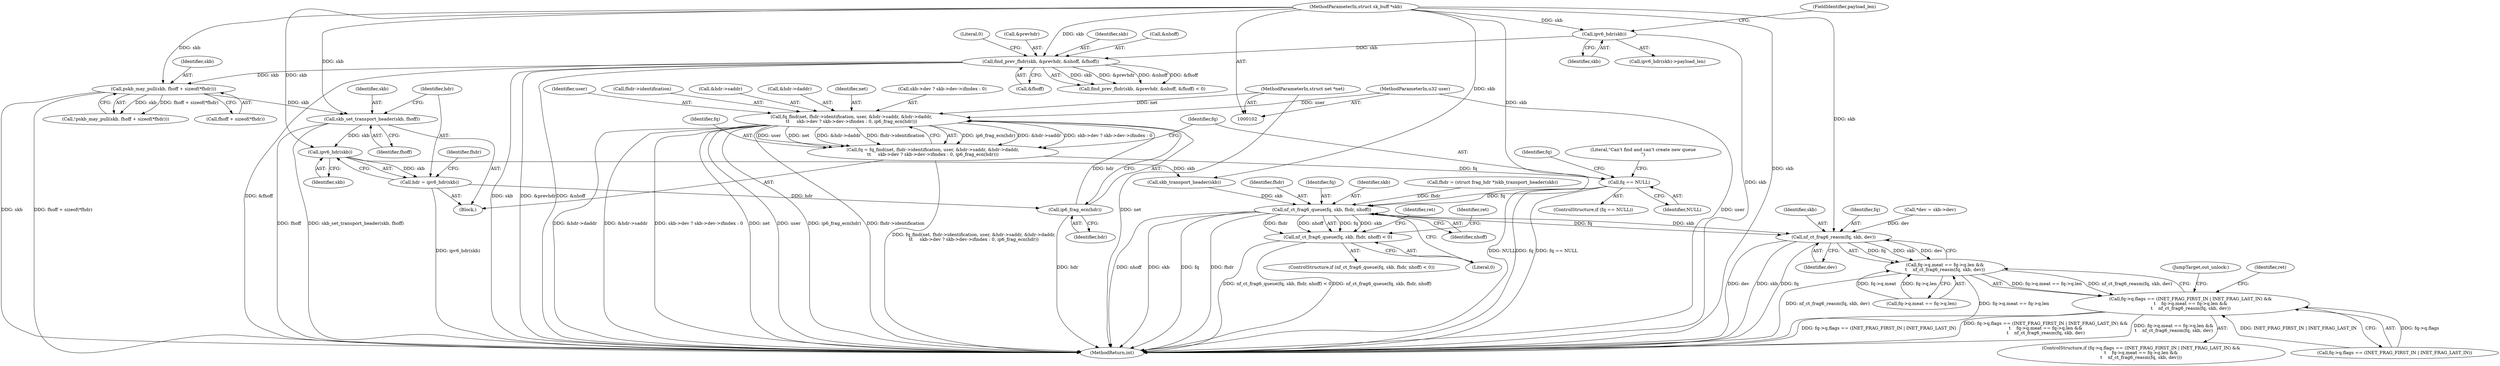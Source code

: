 digraph "0_linux_9b57da0630c9fd36ed7a20fc0f98dc82cc0777fa@pointer" {
"1000172" [label="(Call,fq_find(net, fhdr->identification, user, &hdr->saddr, &hdr->daddr,\n\t\t     skb->dev ? skb->dev->ifindex : 0, ip6_frag_ecn(hdr)))"];
"1000103" [label="(MethodParameterIn,struct net *net)"];
"1000105" [label="(MethodParameterIn,u32 user)"];
"1000196" [label="(Call,ip6_frag_ecn(hdr))"];
"1000160" [label="(Call,hdr = ipv6_hdr(skb))"];
"1000162" [label="(Call,ipv6_hdr(skb))"];
"1000157" [label="(Call,skb_set_transport_header(skb, fhoff))"];
"1000147" [label="(Call,pskb_may_pull(skb, fhoff + sizeof(*fhdr)))"];
"1000134" [label="(Call,find_prev_fhdr(skb, &prevhdr, &nhoff, &fhoff))"];
"1000123" [label="(Call,ipv6_hdr(skb))"];
"1000104" [label="(MethodParameterIn,struct sk_buff *skb)"];
"1000170" [label="(Call,fq = fq_find(net, fhdr->identification, user, &hdr->saddr, &hdr->daddr,\n\t\t     skb->dev ? skb->dev->ifindex : 0, ip6_frag_ecn(hdr)))"];
"1000199" [label="(Call,fq == NULL)"];
"1000217" [label="(Call,nf_ct_frag6_queue(fq, skb, fhdr, nhoff))"];
"1000216" [label="(Call,nf_ct_frag6_queue(fq, skb, fhdr, nhoff) < 0)"];
"1000256" [label="(Call,nf_ct_frag6_reasm(fq, skb, dev))"];
"1000244" [label="(Call,fq->q.meat == fq->q.len &&\n\t    nf_ct_frag6_reasm(fq, skb, dev))"];
"1000234" [label="(Call,fq->q.flags == (INET_FRAG_FIRST_IN | INET_FRAG_LAST_IN) &&\n\t    fq->q.meat == fq->q.len &&\n\t    nf_ct_frag6_reasm(fq, skb, dev))"];
"1000160" [label="(Call,hdr = ipv6_hdr(skb))"];
"1000217" [label="(Call,nf_ct_frag6_queue(fq, skb, fhdr, nhoff))"];
"1000135" [label="(Identifier,skb)"];
"1000157" [label="(Call,skb_set_transport_header(skb, fhoff))"];
"1000219" [label="(Identifier,skb)"];
"1000198" [label="(ControlStructure,if (fq == NULL))"];
"1000263" [label="(JumpTarget,out_unlock:)"];
"1000104" [label="(MethodParameterIn,struct sk_buff *skb)"];
"1000138" [label="(Call,&nhoff)"];
"1000103" [label="(MethodParameterIn,struct net *net)"];
"1000197" [label="(Identifier,hdr)"];
"1000163" [label="(Identifier,skb)"];
"1000158" [label="(Identifier,skb)"];
"1000146" [label="(Call,!pskb_may_pull(skb, fhoff + sizeof(*fhdr)))"];
"1000245" [label="(Call,fq->q.meat == fq->q.len)"];
"1000261" [label="(Identifier,ret)"];
"1000225" [label="(Identifier,ret)"];
"1000161" [label="(Identifier,hdr)"];
"1000215" [label="(ControlStructure,if (nf_ct_frag6_queue(fq, skb, fhdr, nhoff) < 0))"];
"1000142" [label="(Literal,0)"];
"1000201" [label="(Identifier,NULL)"];
"1000257" [label="(Identifier,fq)"];
"1000162" [label="(Call,ipv6_hdr(skb))"];
"1000122" [label="(Call,ipv6_hdr(skb)->payload_len)"];
"1000280" [label="(MethodReturn,int)"];
"1000177" [label="(Identifier,user)"];
"1000199" [label="(Call,fq == NULL)"];
"1000108" [label="(Call,*dev = skb->dev)"];
"1000204" [label="(Literal,\"Can't find and can't create new queue\n\")"];
"1000148" [label="(Identifier,skb)"];
"1000216" [label="(Call,nf_ct_frag6_queue(fq, skb, fhdr, nhoff) < 0)"];
"1000136" [label="(Call,&prevhdr)"];
"1000256" [label="(Call,nf_ct_frag6_reasm(fq, skb, dev))"];
"1000125" [label="(FieldIdentifier,payload_len)"];
"1000170" [label="(Call,fq = fq_find(net, fhdr->identification, user, &hdr->saddr, &hdr->daddr,\n\t\t     skb->dev ? skb->dev->ifindex : 0, ip6_frag_ecn(hdr)))"];
"1000165" [label="(Identifier,fhdr)"];
"1000168" [label="(Call,skb_transport_header(skb))"];
"1000140" [label="(Call,&fhoff)"];
"1000200" [label="(Identifier,fq)"];
"1000196" [label="(Call,ip6_frag_ecn(hdr))"];
"1000159" [label="(Identifier,fhoff)"];
"1000134" [label="(Call,find_prev_fhdr(skb, &prevhdr, &nhoff, &fhoff))"];
"1000174" [label="(Call,fhdr->identification)"];
"1000149" [label="(Call,fhoff + sizeof(*fhdr))"];
"1000230" [label="(Identifier,ret)"];
"1000258" [label="(Identifier,skb)"];
"1000133" [label="(Call,find_prev_fhdr(skb, &prevhdr, &nhoff, &fhoff) < 0)"];
"1000164" [label="(Call,fhdr = (struct frag_hdr *)skb_transport_header(skb))"];
"1000178" [label="(Call,&hdr->saddr)"];
"1000172" [label="(Call,fq_find(net, fhdr->identification, user, &hdr->saddr, &hdr->daddr,\n\t\t     skb->dev ? skb->dev->ifindex : 0, ip6_frag_ecn(hdr)))"];
"1000182" [label="(Call,&hdr->daddr)"];
"1000222" [label="(Literal,0)"];
"1000173" [label="(Identifier,net)"];
"1000186" [label="(Call,skb->dev ? skb->dev->ifindex : 0)"];
"1000233" [label="(ControlStructure,if (fq->q.flags == (INET_FRAG_FIRST_IN | INET_FRAG_LAST_IN) &&\n\t    fq->q.meat == fq->q.len &&\n\t    nf_ct_frag6_reasm(fq, skb, dev)))"];
"1000220" [label="(Identifier,fhdr)"];
"1000147" [label="(Call,pskb_may_pull(skb, fhoff + sizeof(*fhdr)))"];
"1000218" [label="(Identifier,fq)"];
"1000259" [label="(Identifier,dev)"];
"1000105" [label="(MethodParameterIn,u32 user)"];
"1000212" [label="(Identifier,fq)"];
"1000221" [label="(Identifier,nhoff)"];
"1000244" [label="(Call,fq->q.meat == fq->q.len &&\n\t    nf_ct_frag6_reasm(fq, skb, dev))"];
"1000235" [label="(Call,fq->q.flags == (INET_FRAG_FIRST_IN | INET_FRAG_LAST_IN))"];
"1000106" [label="(Block,)"];
"1000171" [label="(Identifier,fq)"];
"1000123" [label="(Call,ipv6_hdr(skb))"];
"1000234" [label="(Call,fq->q.flags == (INET_FRAG_FIRST_IN | INET_FRAG_LAST_IN) &&\n\t    fq->q.meat == fq->q.len &&\n\t    nf_ct_frag6_reasm(fq, skb, dev))"];
"1000124" [label="(Identifier,skb)"];
"1000172" -> "1000170"  [label="AST: "];
"1000172" -> "1000196"  [label="CFG: "];
"1000173" -> "1000172"  [label="AST: "];
"1000174" -> "1000172"  [label="AST: "];
"1000177" -> "1000172"  [label="AST: "];
"1000178" -> "1000172"  [label="AST: "];
"1000182" -> "1000172"  [label="AST: "];
"1000186" -> "1000172"  [label="AST: "];
"1000196" -> "1000172"  [label="AST: "];
"1000170" -> "1000172"  [label="CFG: "];
"1000172" -> "1000280"  [label="DDG: &hdr->daddr"];
"1000172" -> "1000280"  [label="DDG: &hdr->saddr"];
"1000172" -> "1000280"  [label="DDG: skb->dev ? skb->dev->ifindex : 0"];
"1000172" -> "1000280"  [label="DDG: net"];
"1000172" -> "1000280"  [label="DDG: user"];
"1000172" -> "1000280"  [label="DDG: ip6_frag_ecn(hdr)"];
"1000172" -> "1000280"  [label="DDG: fhdr->identification"];
"1000172" -> "1000170"  [label="DDG: ip6_frag_ecn(hdr)"];
"1000172" -> "1000170"  [label="DDG: &hdr->saddr"];
"1000172" -> "1000170"  [label="DDG: skb->dev ? skb->dev->ifindex : 0"];
"1000172" -> "1000170"  [label="DDG: user"];
"1000172" -> "1000170"  [label="DDG: net"];
"1000172" -> "1000170"  [label="DDG: &hdr->daddr"];
"1000172" -> "1000170"  [label="DDG: fhdr->identification"];
"1000103" -> "1000172"  [label="DDG: net"];
"1000105" -> "1000172"  [label="DDG: user"];
"1000196" -> "1000172"  [label="DDG: hdr"];
"1000103" -> "1000102"  [label="AST: "];
"1000103" -> "1000280"  [label="DDG: net"];
"1000105" -> "1000102"  [label="AST: "];
"1000105" -> "1000280"  [label="DDG: user"];
"1000196" -> "1000197"  [label="CFG: "];
"1000197" -> "1000196"  [label="AST: "];
"1000196" -> "1000280"  [label="DDG: hdr"];
"1000160" -> "1000196"  [label="DDG: hdr"];
"1000160" -> "1000106"  [label="AST: "];
"1000160" -> "1000162"  [label="CFG: "];
"1000161" -> "1000160"  [label="AST: "];
"1000162" -> "1000160"  [label="AST: "];
"1000165" -> "1000160"  [label="CFG: "];
"1000160" -> "1000280"  [label="DDG: ipv6_hdr(skb)"];
"1000162" -> "1000160"  [label="DDG: skb"];
"1000162" -> "1000163"  [label="CFG: "];
"1000163" -> "1000162"  [label="AST: "];
"1000157" -> "1000162"  [label="DDG: skb"];
"1000104" -> "1000162"  [label="DDG: skb"];
"1000162" -> "1000168"  [label="DDG: skb"];
"1000157" -> "1000106"  [label="AST: "];
"1000157" -> "1000159"  [label="CFG: "];
"1000158" -> "1000157"  [label="AST: "];
"1000159" -> "1000157"  [label="AST: "];
"1000161" -> "1000157"  [label="CFG: "];
"1000157" -> "1000280"  [label="DDG: fhoff"];
"1000157" -> "1000280"  [label="DDG: skb_set_transport_header(skb, fhoff)"];
"1000147" -> "1000157"  [label="DDG: skb"];
"1000104" -> "1000157"  [label="DDG: skb"];
"1000147" -> "1000146"  [label="AST: "];
"1000147" -> "1000149"  [label="CFG: "];
"1000148" -> "1000147"  [label="AST: "];
"1000149" -> "1000147"  [label="AST: "];
"1000146" -> "1000147"  [label="CFG: "];
"1000147" -> "1000280"  [label="DDG: fhoff + sizeof(*fhdr)"];
"1000147" -> "1000280"  [label="DDG: skb"];
"1000147" -> "1000146"  [label="DDG: skb"];
"1000147" -> "1000146"  [label="DDG: fhoff + sizeof(*fhdr)"];
"1000134" -> "1000147"  [label="DDG: skb"];
"1000104" -> "1000147"  [label="DDG: skb"];
"1000134" -> "1000133"  [label="AST: "];
"1000134" -> "1000140"  [label="CFG: "];
"1000135" -> "1000134"  [label="AST: "];
"1000136" -> "1000134"  [label="AST: "];
"1000138" -> "1000134"  [label="AST: "];
"1000140" -> "1000134"  [label="AST: "];
"1000142" -> "1000134"  [label="CFG: "];
"1000134" -> "1000280"  [label="DDG: &fhoff"];
"1000134" -> "1000280"  [label="DDG: skb"];
"1000134" -> "1000280"  [label="DDG: &prevhdr"];
"1000134" -> "1000280"  [label="DDG: &nhoff"];
"1000134" -> "1000133"  [label="DDG: skb"];
"1000134" -> "1000133"  [label="DDG: &prevhdr"];
"1000134" -> "1000133"  [label="DDG: &nhoff"];
"1000134" -> "1000133"  [label="DDG: &fhoff"];
"1000123" -> "1000134"  [label="DDG: skb"];
"1000104" -> "1000134"  [label="DDG: skb"];
"1000123" -> "1000122"  [label="AST: "];
"1000123" -> "1000124"  [label="CFG: "];
"1000124" -> "1000123"  [label="AST: "];
"1000125" -> "1000123"  [label="CFG: "];
"1000123" -> "1000280"  [label="DDG: skb"];
"1000104" -> "1000123"  [label="DDG: skb"];
"1000104" -> "1000102"  [label="AST: "];
"1000104" -> "1000280"  [label="DDG: skb"];
"1000104" -> "1000168"  [label="DDG: skb"];
"1000104" -> "1000217"  [label="DDG: skb"];
"1000104" -> "1000256"  [label="DDG: skb"];
"1000170" -> "1000106"  [label="AST: "];
"1000171" -> "1000170"  [label="AST: "];
"1000200" -> "1000170"  [label="CFG: "];
"1000170" -> "1000280"  [label="DDG: fq_find(net, fhdr->identification, user, &hdr->saddr, &hdr->daddr,\n\t\t     skb->dev ? skb->dev->ifindex : 0, ip6_frag_ecn(hdr))"];
"1000170" -> "1000199"  [label="DDG: fq"];
"1000199" -> "1000198"  [label="AST: "];
"1000199" -> "1000201"  [label="CFG: "];
"1000200" -> "1000199"  [label="AST: "];
"1000201" -> "1000199"  [label="AST: "];
"1000204" -> "1000199"  [label="CFG: "];
"1000212" -> "1000199"  [label="CFG: "];
"1000199" -> "1000280"  [label="DDG: NULL"];
"1000199" -> "1000280"  [label="DDG: fq"];
"1000199" -> "1000280"  [label="DDG: fq == NULL"];
"1000199" -> "1000217"  [label="DDG: fq"];
"1000217" -> "1000216"  [label="AST: "];
"1000217" -> "1000221"  [label="CFG: "];
"1000218" -> "1000217"  [label="AST: "];
"1000219" -> "1000217"  [label="AST: "];
"1000220" -> "1000217"  [label="AST: "];
"1000221" -> "1000217"  [label="AST: "];
"1000222" -> "1000217"  [label="CFG: "];
"1000217" -> "1000280"  [label="DDG: nhoff"];
"1000217" -> "1000280"  [label="DDG: skb"];
"1000217" -> "1000280"  [label="DDG: fq"];
"1000217" -> "1000280"  [label="DDG: fhdr"];
"1000217" -> "1000216"  [label="DDG: fq"];
"1000217" -> "1000216"  [label="DDG: skb"];
"1000217" -> "1000216"  [label="DDG: fhdr"];
"1000217" -> "1000216"  [label="DDG: nhoff"];
"1000168" -> "1000217"  [label="DDG: skb"];
"1000164" -> "1000217"  [label="DDG: fhdr"];
"1000217" -> "1000256"  [label="DDG: fq"];
"1000217" -> "1000256"  [label="DDG: skb"];
"1000216" -> "1000215"  [label="AST: "];
"1000216" -> "1000222"  [label="CFG: "];
"1000222" -> "1000216"  [label="AST: "];
"1000225" -> "1000216"  [label="CFG: "];
"1000230" -> "1000216"  [label="CFG: "];
"1000216" -> "1000280"  [label="DDG: nf_ct_frag6_queue(fq, skb, fhdr, nhoff) < 0"];
"1000216" -> "1000280"  [label="DDG: nf_ct_frag6_queue(fq, skb, fhdr, nhoff)"];
"1000256" -> "1000244"  [label="AST: "];
"1000256" -> "1000259"  [label="CFG: "];
"1000257" -> "1000256"  [label="AST: "];
"1000258" -> "1000256"  [label="AST: "];
"1000259" -> "1000256"  [label="AST: "];
"1000244" -> "1000256"  [label="CFG: "];
"1000256" -> "1000280"  [label="DDG: dev"];
"1000256" -> "1000280"  [label="DDG: skb"];
"1000256" -> "1000280"  [label="DDG: fq"];
"1000256" -> "1000244"  [label="DDG: fq"];
"1000256" -> "1000244"  [label="DDG: skb"];
"1000256" -> "1000244"  [label="DDG: dev"];
"1000108" -> "1000256"  [label="DDG: dev"];
"1000244" -> "1000234"  [label="AST: "];
"1000244" -> "1000245"  [label="CFG: "];
"1000245" -> "1000244"  [label="AST: "];
"1000234" -> "1000244"  [label="CFG: "];
"1000244" -> "1000280"  [label="DDG: fq->q.meat == fq->q.len"];
"1000244" -> "1000280"  [label="DDG: nf_ct_frag6_reasm(fq, skb, dev)"];
"1000244" -> "1000234"  [label="DDG: fq->q.meat == fq->q.len"];
"1000244" -> "1000234"  [label="DDG: nf_ct_frag6_reasm(fq, skb, dev)"];
"1000245" -> "1000244"  [label="DDG: fq->q.meat"];
"1000245" -> "1000244"  [label="DDG: fq->q.len"];
"1000234" -> "1000233"  [label="AST: "];
"1000234" -> "1000235"  [label="CFG: "];
"1000235" -> "1000234"  [label="AST: "];
"1000261" -> "1000234"  [label="CFG: "];
"1000263" -> "1000234"  [label="CFG: "];
"1000234" -> "1000280"  [label="DDG: fq->q.flags == (INET_FRAG_FIRST_IN | INET_FRAG_LAST_IN)"];
"1000234" -> "1000280"  [label="DDG: fq->q.flags == (INET_FRAG_FIRST_IN | INET_FRAG_LAST_IN) &&\n\t    fq->q.meat == fq->q.len &&\n\t    nf_ct_frag6_reasm(fq, skb, dev)"];
"1000234" -> "1000280"  [label="DDG: fq->q.meat == fq->q.len &&\n\t    nf_ct_frag6_reasm(fq, skb, dev)"];
"1000235" -> "1000234"  [label="DDG: fq->q.flags"];
"1000235" -> "1000234"  [label="DDG: INET_FRAG_FIRST_IN | INET_FRAG_LAST_IN"];
}
